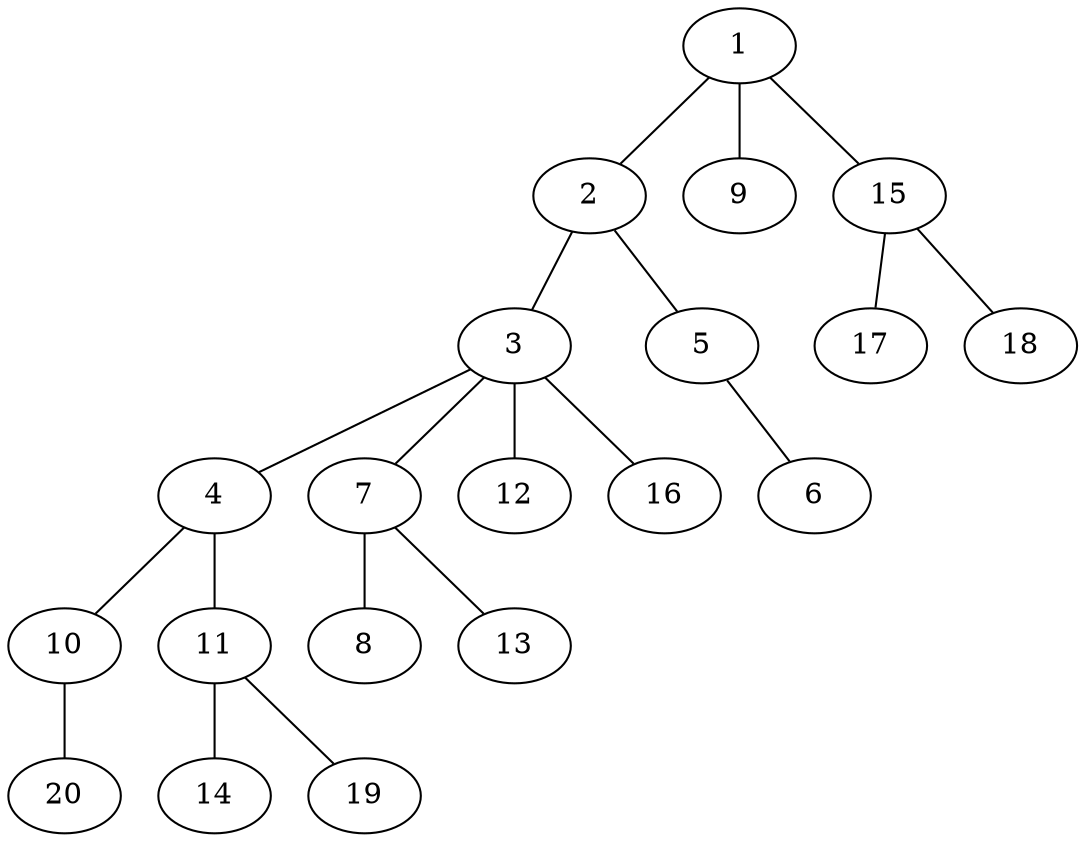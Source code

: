 graph graphname {1--2
1--9
1--15
2--3
2--5
3--4
3--7
3--12
3--16
4--10
4--11
5--6
7--8
7--13
10--20
11--14
11--19
15--17
15--18
}